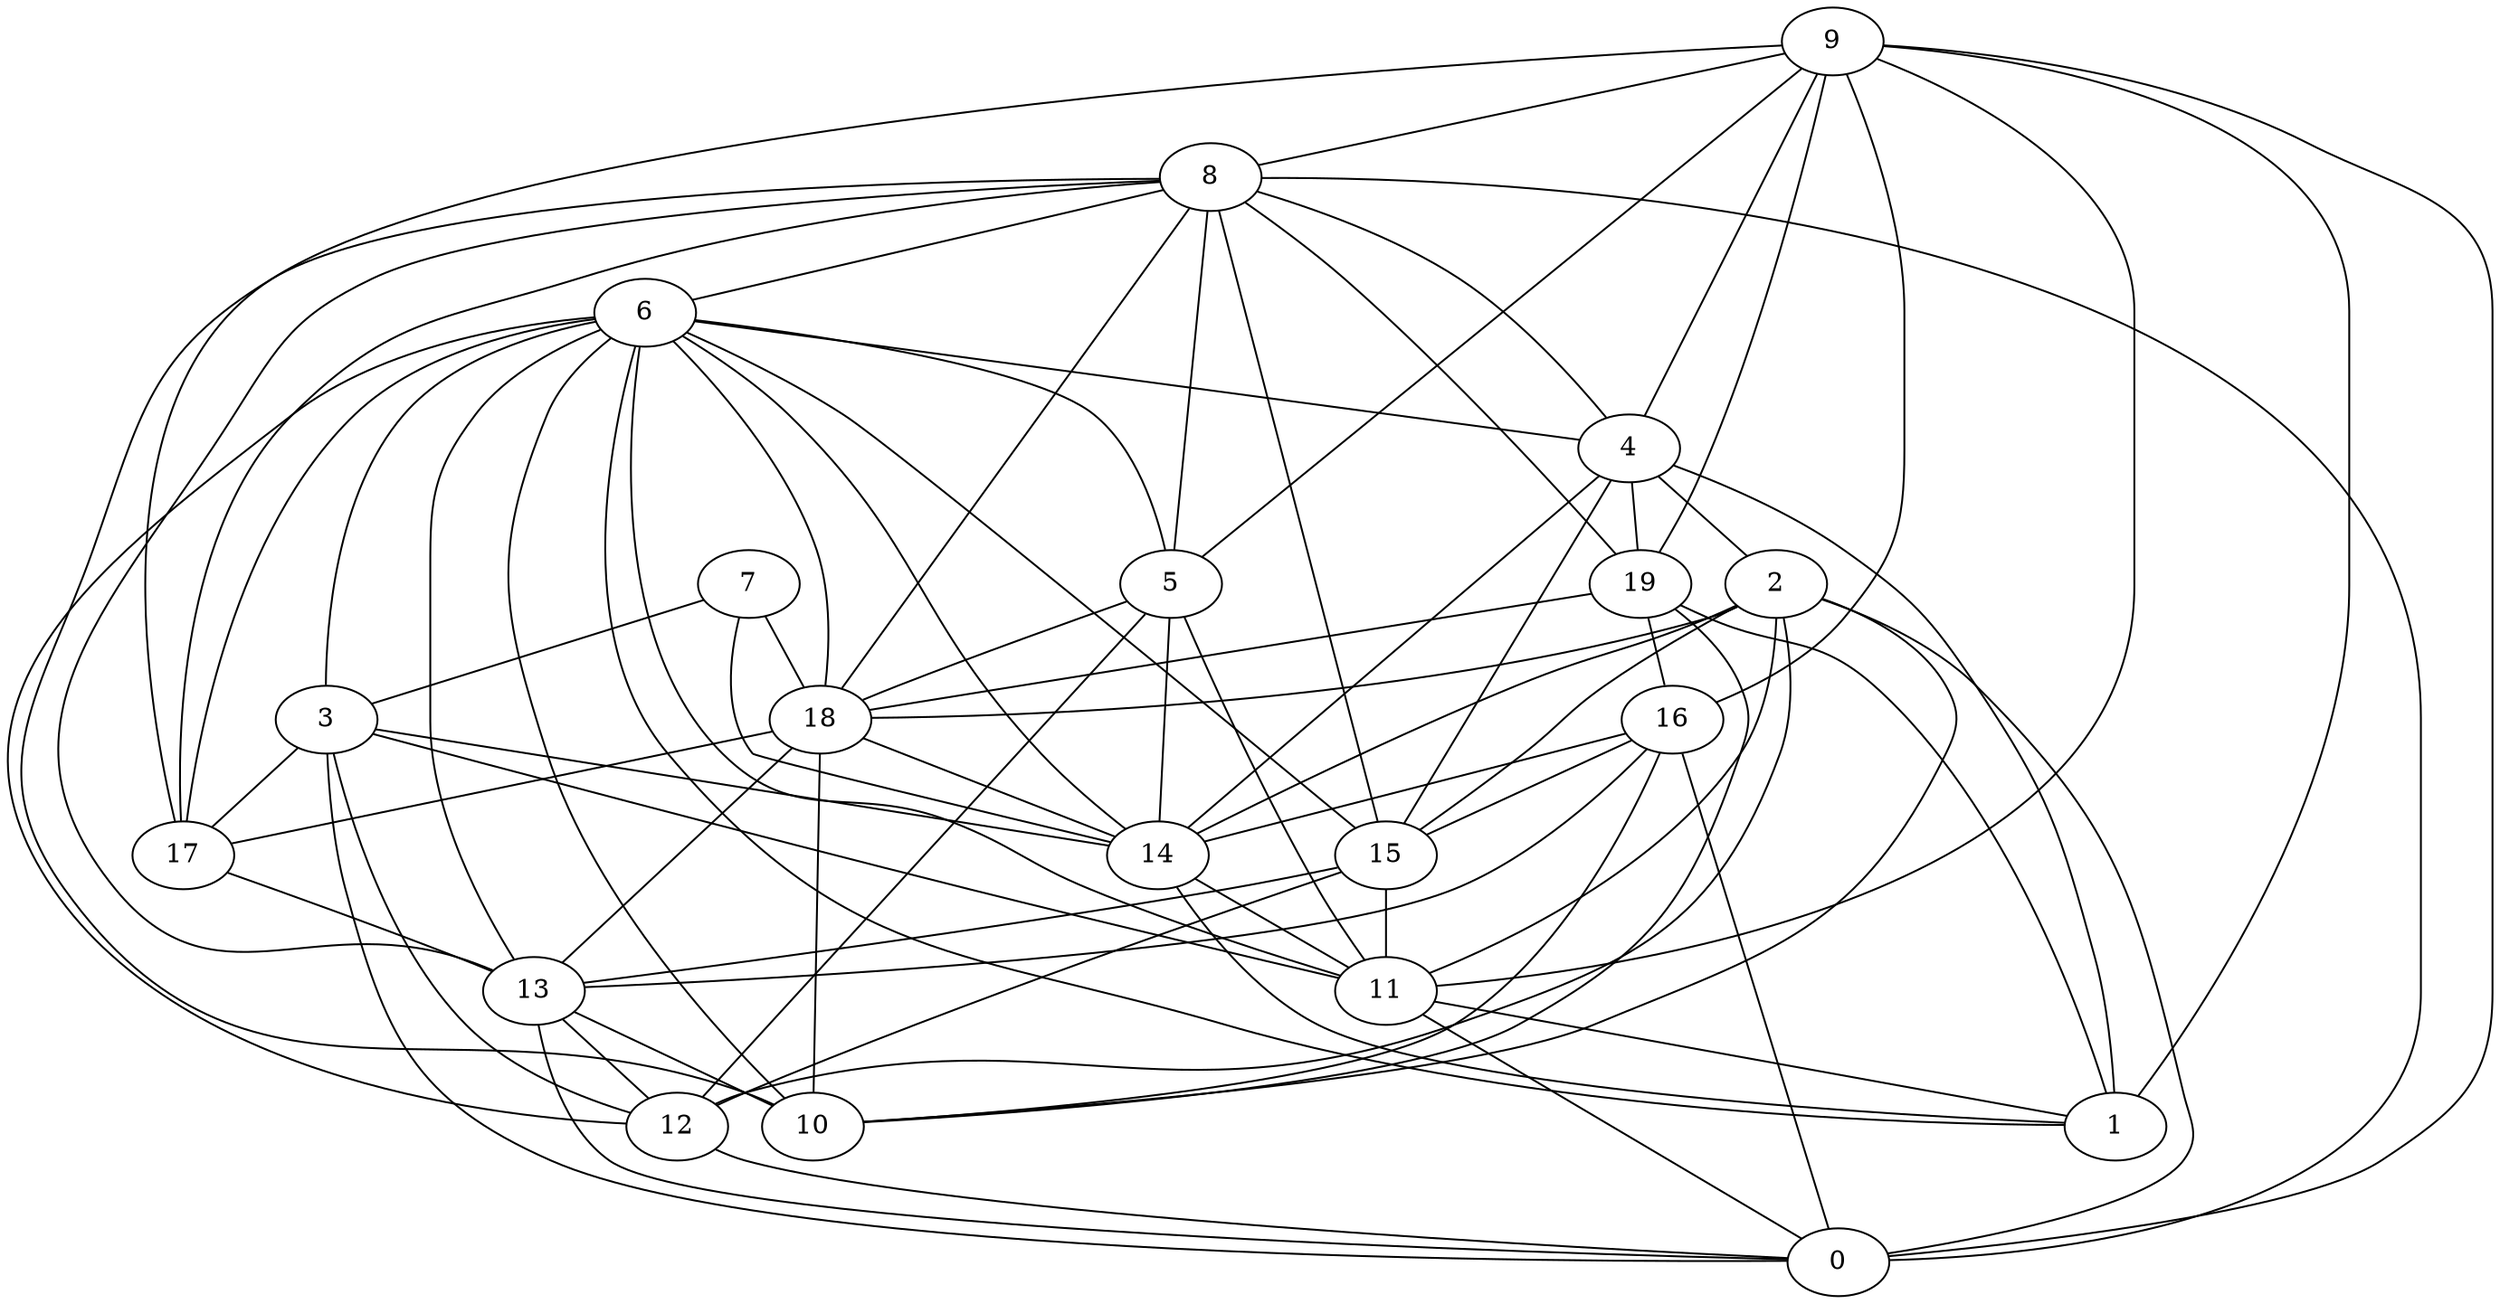 digraph GG_graph {

subgraph G_graph {
edge [color = black]
"4" -> "15" [dir = none]
"4" -> "19" [dir = none]
"14" -> "11" [dir = none]
"8" -> "6" [dir = none]
"8" -> "5" [dir = none]
"8" -> "13" [dir = none]
"8" -> "10" [dir = none]
"8" -> "0" [dir = none]
"8" -> "17" [dir = none]
"18" -> "10" [dir = none]
"18" -> "13" [dir = none]
"2" -> "11" [dir = none]
"2" -> "0" [dir = none]
"9" -> "16" [dir = none]
"9" -> "19" [dir = none]
"9" -> "5" [dir = none]
"3" -> "17" [dir = none]
"3" -> "0" [dir = none]
"3" -> "11" [dir = none]
"3" -> "12" [dir = none]
"16" -> "13" [dir = none]
"16" -> "15" [dir = none]
"17" -> "13" [dir = none]
"7" -> "18" [dir = none]
"7" -> "3" [dir = none]
"15" -> "11" [dir = none]
"15" -> "13" [dir = none]
"15" -> "12" [dir = none]
"13" -> "10" [dir = none]
"12" -> "0" [dir = none]
"19" -> "16" [dir = none]
"19" -> "10" [dir = none]
"19" -> "1" [dir = none]
"6" -> "1" [dir = none]
"6" -> "15" [dir = none]
"6" -> "10" [dir = none]
"6" -> "14" [dir = none]
"6" -> "11" [dir = none]
"4" -> "1" [dir = none]
"11" -> "1" [dir = none]
"6" -> "3" [dir = none]
"5" -> "14" [dir = none]
"14" -> "1" [dir = none]
"8" -> "18" [dir = none]
"8" -> "19" [dir = none]
"6" -> "13" [dir = none]
"4" -> "14" [dir = none]
"6" -> "12" [dir = none]
"4" -> "2" [dir = none]
"2" -> "12" [dir = none]
"13" -> "12" [dir = none]
"9" -> "11" [dir = none]
"18" -> "14" [dir = none]
"11" -> "0" [dir = none]
"9" -> "1" [dir = none]
"2" -> "15" [dir = none]
"7" -> "14" [dir = none]
"19" -> "18" [dir = none]
"16" -> "0" [dir = none]
"9" -> "8" [dir = none]
"9" -> "17" [dir = none]
"9" -> "4" [dir = none]
"16" -> "14" [dir = none]
"8" -> "4" [dir = none]
"16" -> "10" [dir = none]
"13" -> "0" [dir = none]
"3" -> "14" [dir = none]
"2" -> "18" [dir = none]
"8" -> "15" [dir = none]
"6" -> "18" [dir = none]
"18" -> "17" [dir = none]
"5" -> "18" [dir = none]
"6" -> "4" [dir = none]
"2" -> "10" [dir = none]
"6" -> "5" [dir = none]
"6" -> "17" [dir = none]
"5" -> "12" [dir = none]
"9" -> "0" [dir = none]
"2" -> "14" [dir = none]
"5" -> "11" [dir = none]
}

}
